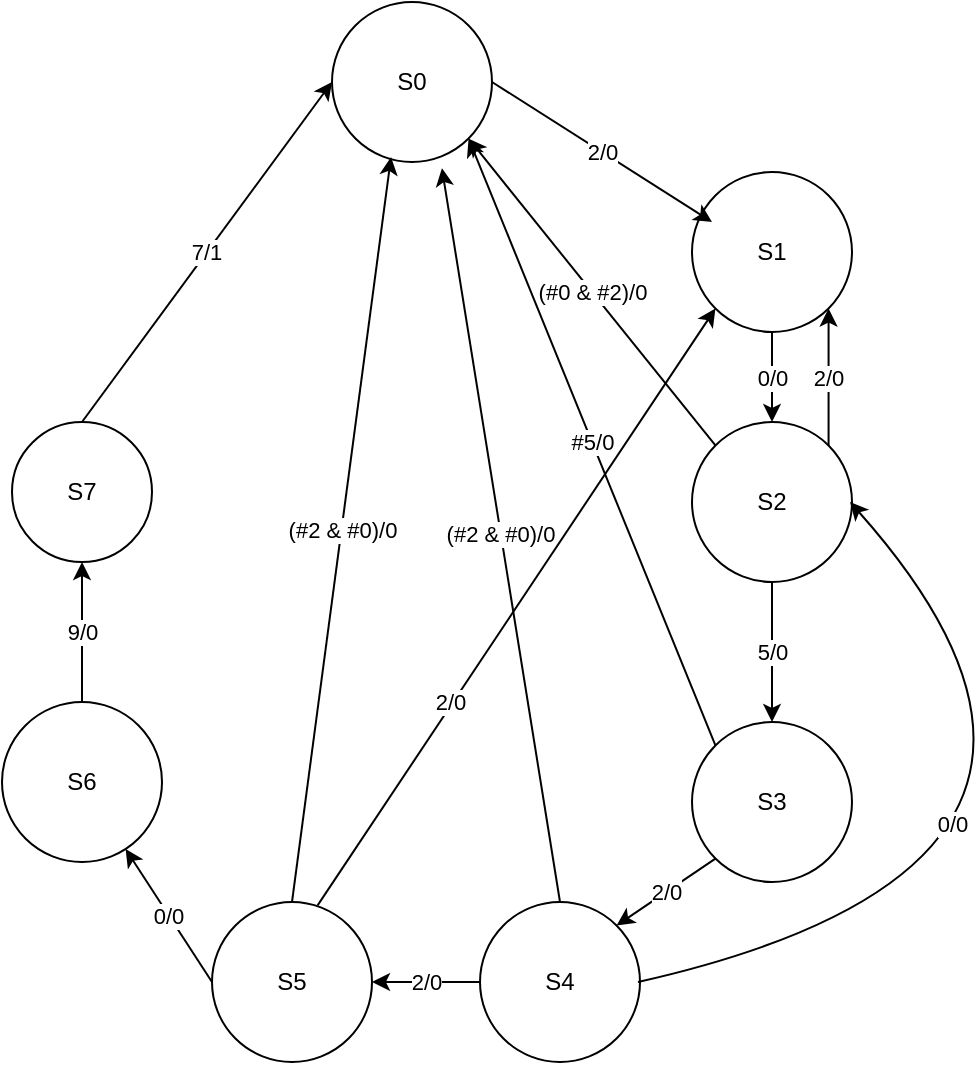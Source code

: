 <mxfile version="17.4.6" type="github">
  <diagram id="Q3z_xrA6hkHFmgfPszHu" name="Page-1">
    <mxGraphModel dx="978" dy="575" grid="1" gridSize="10" guides="1" tooltips="1" connect="1" arrows="1" fold="1" page="1" pageScale="1" pageWidth="827" pageHeight="1169" math="0" shadow="0">
      <root>
        <mxCell id="0" />
        <mxCell id="1" parent="0" />
        <mxCell id="4wWBXKbRoLQD5Z1DzByH-2" value="S0" style="ellipse;whiteSpace=wrap;html=1;aspect=fixed;" vertex="1" parent="1">
          <mxGeometry x="260" y="70" width="80" height="80" as="geometry" />
        </mxCell>
        <mxCell id="4wWBXKbRoLQD5Z1DzByH-13" value="0/0" style="edgeStyle=orthogonalEdgeStyle;rounded=0;orthogonalLoop=1;jettySize=auto;html=1;entryX=0.5;entryY=0;entryDx=0;entryDy=0;" edge="1" parent="1" source="4wWBXKbRoLQD5Z1DzByH-3" target="4wWBXKbRoLQD5Z1DzByH-4">
          <mxGeometry relative="1" as="geometry" />
        </mxCell>
        <mxCell id="4wWBXKbRoLQD5Z1DzByH-3" value="S1" style="ellipse;whiteSpace=wrap;html=1;aspect=fixed;" vertex="1" parent="1">
          <mxGeometry x="440" y="155" width="80" height="80" as="geometry" />
        </mxCell>
        <mxCell id="4wWBXKbRoLQD5Z1DzByH-14" value="5/0" style="edgeStyle=orthogonalEdgeStyle;rounded=0;orthogonalLoop=1;jettySize=auto;html=1;entryX=0.5;entryY=0;entryDx=0;entryDy=0;" edge="1" parent="1" source="4wWBXKbRoLQD5Z1DzByH-4" target="4wWBXKbRoLQD5Z1DzByH-6">
          <mxGeometry relative="1" as="geometry" />
        </mxCell>
        <mxCell id="4wWBXKbRoLQD5Z1DzByH-25" value="2/0" style="edgeStyle=orthogonalEdgeStyle;rounded=0;orthogonalLoop=1;jettySize=auto;html=1;exitX=1;exitY=0;exitDx=0;exitDy=0;entryX=1;entryY=1;entryDx=0;entryDy=0;" edge="1" parent="1" source="4wWBXKbRoLQD5Z1DzByH-4" target="4wWBXKbRoLQD5Z1DzByH-3">
          <mxGeometry relative="1" as="geometry" />
        </mxCell>
        <mxCell id="4wWBXKbRoLQD5Z1DzByH-4" value="S2" style="ellipse;whiteSpace=wrap;html=1;aspect=fixed;" vertex="1" parent="1">
          <mxGeometry x="440" y="280" width="80" height="80" as="geometry" />
        </mxCell>
        <mxCell id="4wWBXKbRoLQD5Z1DzByH-5" value="S7" style="ellipse;whiteSpace=wrap;html=1;aspect=fixed;" vertex="1" parent="1">
          <mxGeometry x="100" y="280" width="70" height="70" as="geometry" />
        </mxCell>
        <mxCell id="4wWBXKbRoLQD5Z1DzByH-6" value="S3" style="ellipse;whiteSpace=wrap;html=1;aspect=fixed;" vertex="1" parent="1">
          <mxGeometry x="440" y="430" width="80" height="80" as="geometry" />
        </mxCell>
        <mxCell id="4wWBXKbRoLQD5Z1DzByH-16" value="9/0" style="edgeStyle=orthogonalEdgeStyle;rounded=0;orthogonalLoop=1;jettySize=auto;html=1;entryX=0.5;entryY=1;entryDx=0;entryDy=0;" edge="1" parent="1" source="4wWBXKbRoLQD5Z1DzByH-7" target="4wWBXKbRoLQD5Z1DzByH-5">
          <mxGeometry relative="1" as="geometry" />
        </mxCell>
        <mxCell id="4wWBXKbRoLQD5Z1DzByH-7" value="S6" style="ellipse;whiteSpace=wrap;html=1;aspect=fixed;" vertex="1" parent="1">
          <mxGeometry x="95" y="420" width="80" height="80" as="geometry" />
        </mxCell>
        <mxCell id="4wWBXKbRoLQD5Z1DzByH-15" value="2/0" style="edgeStyle=orthogonalEdgeStyle;rounded=0;orthogonalLoop=1;jettySize=auto;html=1;entryX=1;entryY=0.5;entryDx=0;entryDy=0;" edge="1" parent="1" source="4wWBXKbRoLQD5Z1DzByH-8" target="4wWBXKbRoLQD5Z1DzByH-10">
          <mxGeometry relative="1" as="geometry" />
        </mxCell>
        <mxCell id="4wWBXKbRoLQD5Z1DzByH-8" value="S4" style="ellipse;whiteSpace=wrap;html=1;aspect=fixed;" vertex="1" parent="1">
          <mxGeometry x="334" y="520" width="80" height="80" as="geometry" />
        </mxCell>
        <mxCell id="4wWBXKbRoLQD5Z1DzByH-10" value="S5" style="ellipse;whiteSpace=wrap;html=1;aspect=fixed;" vertex="1" parent="1">
          <mxGeometry x="200" y="520" width="80" height="80" as="geometry" />
        </mxCell>
        <mxCell id="4wWBXKbRoLQD5Z1DzByH-11" value="2/0" style="endArrow=classic;html=1;rounded=0;exitX=1;exitY=0.5;exitDx=0;exitDy=0;" edge="1" parent="1" source="4wWBXKbRoLQD5Z1DzByH-2">
          <mxGeometry width="50" height="50" relative="1" as="geometry">
            <mxPoint x="440" y="320" as="sourcePoint" />
            <mxPoint x="450" y="180" as="targetPoint" />
          </mxGeometry>
        </mxCell>
        <mxCell id="4wWBXKbRoLQD5Z1DzByH-19" value="2/0" style="endArrow=classic;html=1;rounded=0;exitX=0;exitY=1;exitDx=0;exitDy=0;entryX=1;entryY=0;entryDx=0;entryDy=0;" edge="1" parent="1" source="4wWBXKbRoLQD5Z1DzByH-6" target="4wWBXKbRoLQD5Z1DzByH-8">
          <mxGeometry width="50" height="50" relative="1" as="geometry">
            <mxPoint x="396" y="320" as="sourcePoint" />
            <mxPoint x="446" y="270" as="targetPoint" />
          </mxGeometry>
        </mxCell>
        <mxCell id="4wWBXKbRoLQD5Z1DzByH-20" value="0/0" style="endArrow=classic;html=1;rounded=0;exitX=0;exitY=0.5;exitDx=0;exitDy=0;" edge="1" parent="1" source="4wWBXKbRoLQD5Z1DzByH-10" target="4wWBXKbRoLQD5Z1DzByH-7">
          <mxGeometry width="50" height="50" relative="1" as="geometry">
            <mxPoint x="440" y="320" as="sourcePoint" />
            <mxPoint x="490" y="270" as="targetPoint" />
          </mxGeometry>
        </mxCell>
        <mxCell id="4wWBXKbRoLQD5Z1DzByH-24" value="7/1" style="endArrow=classic;html=1;rounded=0;exitX=0.5;exitY=0;exitDx=0;exitDy=0;entryX=0;entryY=0.5;entryDx=0;entryDy=0;" edge="1" parent="1" source="4wWBXKbRoLQD5Z1DzByH-5" target="4wWBXKbRoLQD5Z1DzByH-2">
          <mxGeometry width="50" height="50" relative="1" as="geometry">
            <mxPoint x="159.749" y="170.251" as="sourcePoint" />
            <mxPoint x="490" y="270" as="targetPoint" />
          </mxGeometry>
        </mxCell>
        <mxCell id="4wWBXKbRoLQD5Z1DzByH-26" value="(#0 &amp;amp; #2)/0" style="endArrow=classic;html=1;rounded=0;entryX=1;entryY=1;entryDx=0;entryDy=0;exitX=0;exitY=0;exitDx=0;exitDy=0;" edge="1" parent="1" source="4wWBXKbRoLQD5Z1DzByH-4" target="4wWBXKbRoLQD5Z1DzByH-2">
          <mxGeometry width="50" height="50" relative="1" as="geometry">
            <mxPoint x="440" y="320" as="sourcePoint" />
            <mxPoint x="490" y="270" as="targetPoint" />
          </mxGeometry>
        </mxCell>
        <mxCell id="4wWBXKbRoLQD5Z1DzByH-28" value="#5/0" style="endArrow=classic;html=1;rounded=0;exitX=0;exitY=0;exitDx=0;exitDy=0;entryX=1;entryY=1;entryDx=0;entryDy=0;" edge="1" parent="1" source="4wWBXKbRoLQD5Z1DzByH-6" target="4wWBXKbRoLQD5Z1DzByH-2">
          <mxGeometry width="50" height="50" relative="1" as="geometry">
            <mxPoint x="440" y="320" as="sourcePoint" />
            <mxPoint x="290" y="180" as="targetPoint" />
          </mxGeometry>
        </mxCell>
        <mxCell id="4wWBXKbRoLQD5Z1DzByH-31" value="(#2 &amp;amp; #0)/0" style="endArrow=classic;html=1;rounded=0;exitX=0.5;exitY=0;exitDx=0;exitDy=0;entryX=0.687;entryY=1.039;entryDx=0;entryDy=0;entryPerimeter=0;" edge="1" parent="1" source="4wWBXKbRoLQD5Z1DzByH-8" target="4wWBXKbRoLQD5Z1DzByH-2">
          <mxGeometry width="50" height="50" relative="1" as="geometry">
            <mxPoint x="680" y="550" as="sourcePoint" />
            <mxPoint x="730" y="500" as="targetPoint" />
          </mxGeometry>
        </mxCell>
        <mxCell id="4wWBXKbRoLQD5Z1DzByH-32" value="0/0" style="curved=1;endArrow=classic;html=1;rounded=0;exitX=1;exitY=0.5;exitDx=0;exitDy=0;entryX=1;entryY=0.5;entryDx=0;entryDy=0;" edge="1" parent="1">
          <mxGeometry x="-0.335" y="43" width="50" height="50" relative="1" as="geometry">
            <mxPoint x="413.0" y="560" as="sourcePoint" />
            <mxPoint x="519" y="320" as="targetPoint" />
            <Array as="points">
              <mxPoint x="679" y="500" />
            </Array>
            <mxPoint as="offset" />
          </mxGeometry>
        </mxCell>
        <mxCell id="4wWBXKbRoLQD5Z1DzByH-33" value="2/0" style="endArrow=classic;html=1;rounded=0;exitX=0.66;exitY=0.021;exitDx=0;exitDy=0;exitPerimeter=0;entryX=0;entryY=1;entryDx=0;entryDy=0;" edge="1" parent="1" source="4wWBXKbRoLQD5Z1DzByH-10" target="4wWBXKbRoLQD5Z1DzByH-3">
          <mxGeometry x="-0.32" width="50" height="50" relative="1" as="geometry">
            <mxPoint x="480" y="450" as="sourcePoint" />
            <mxPoint x="530" y="400" as="targetPoint" />
            <mxPoint x="-1" as="offset" />
          </mxGeometry>
        </mxCell>
        <mxCell id="4wWBXKbRoLQD5Z1DzByH-34" value="(#2 &amp;amp; #0)/0" style="endArrow=classic;html=1;rounded=0;exitX=0.5;exitY=0;exitDx=0;exitDy=0;entryX=0.369;entryY=0.969;entryDx=0;entryDy=0;entryPerimeter=0;" edge="1" parent="1" source="4wWBXKbRoLQD5Z1DzByH-10" target="4wWBXKbRoLQD5Z1DzByH-2">
          <mxGeometry width="50" height="50" relative="1" as="geometry">
            <mxPoint x="480" y="330" as="sourcePoint" />
            <mxPoint x="530" y="280" as="targetPoint" />
          </mxGeometry>
        </mxCell>
      </root>
    </mxGraphModel>
  </diagram>
</mxfile>
